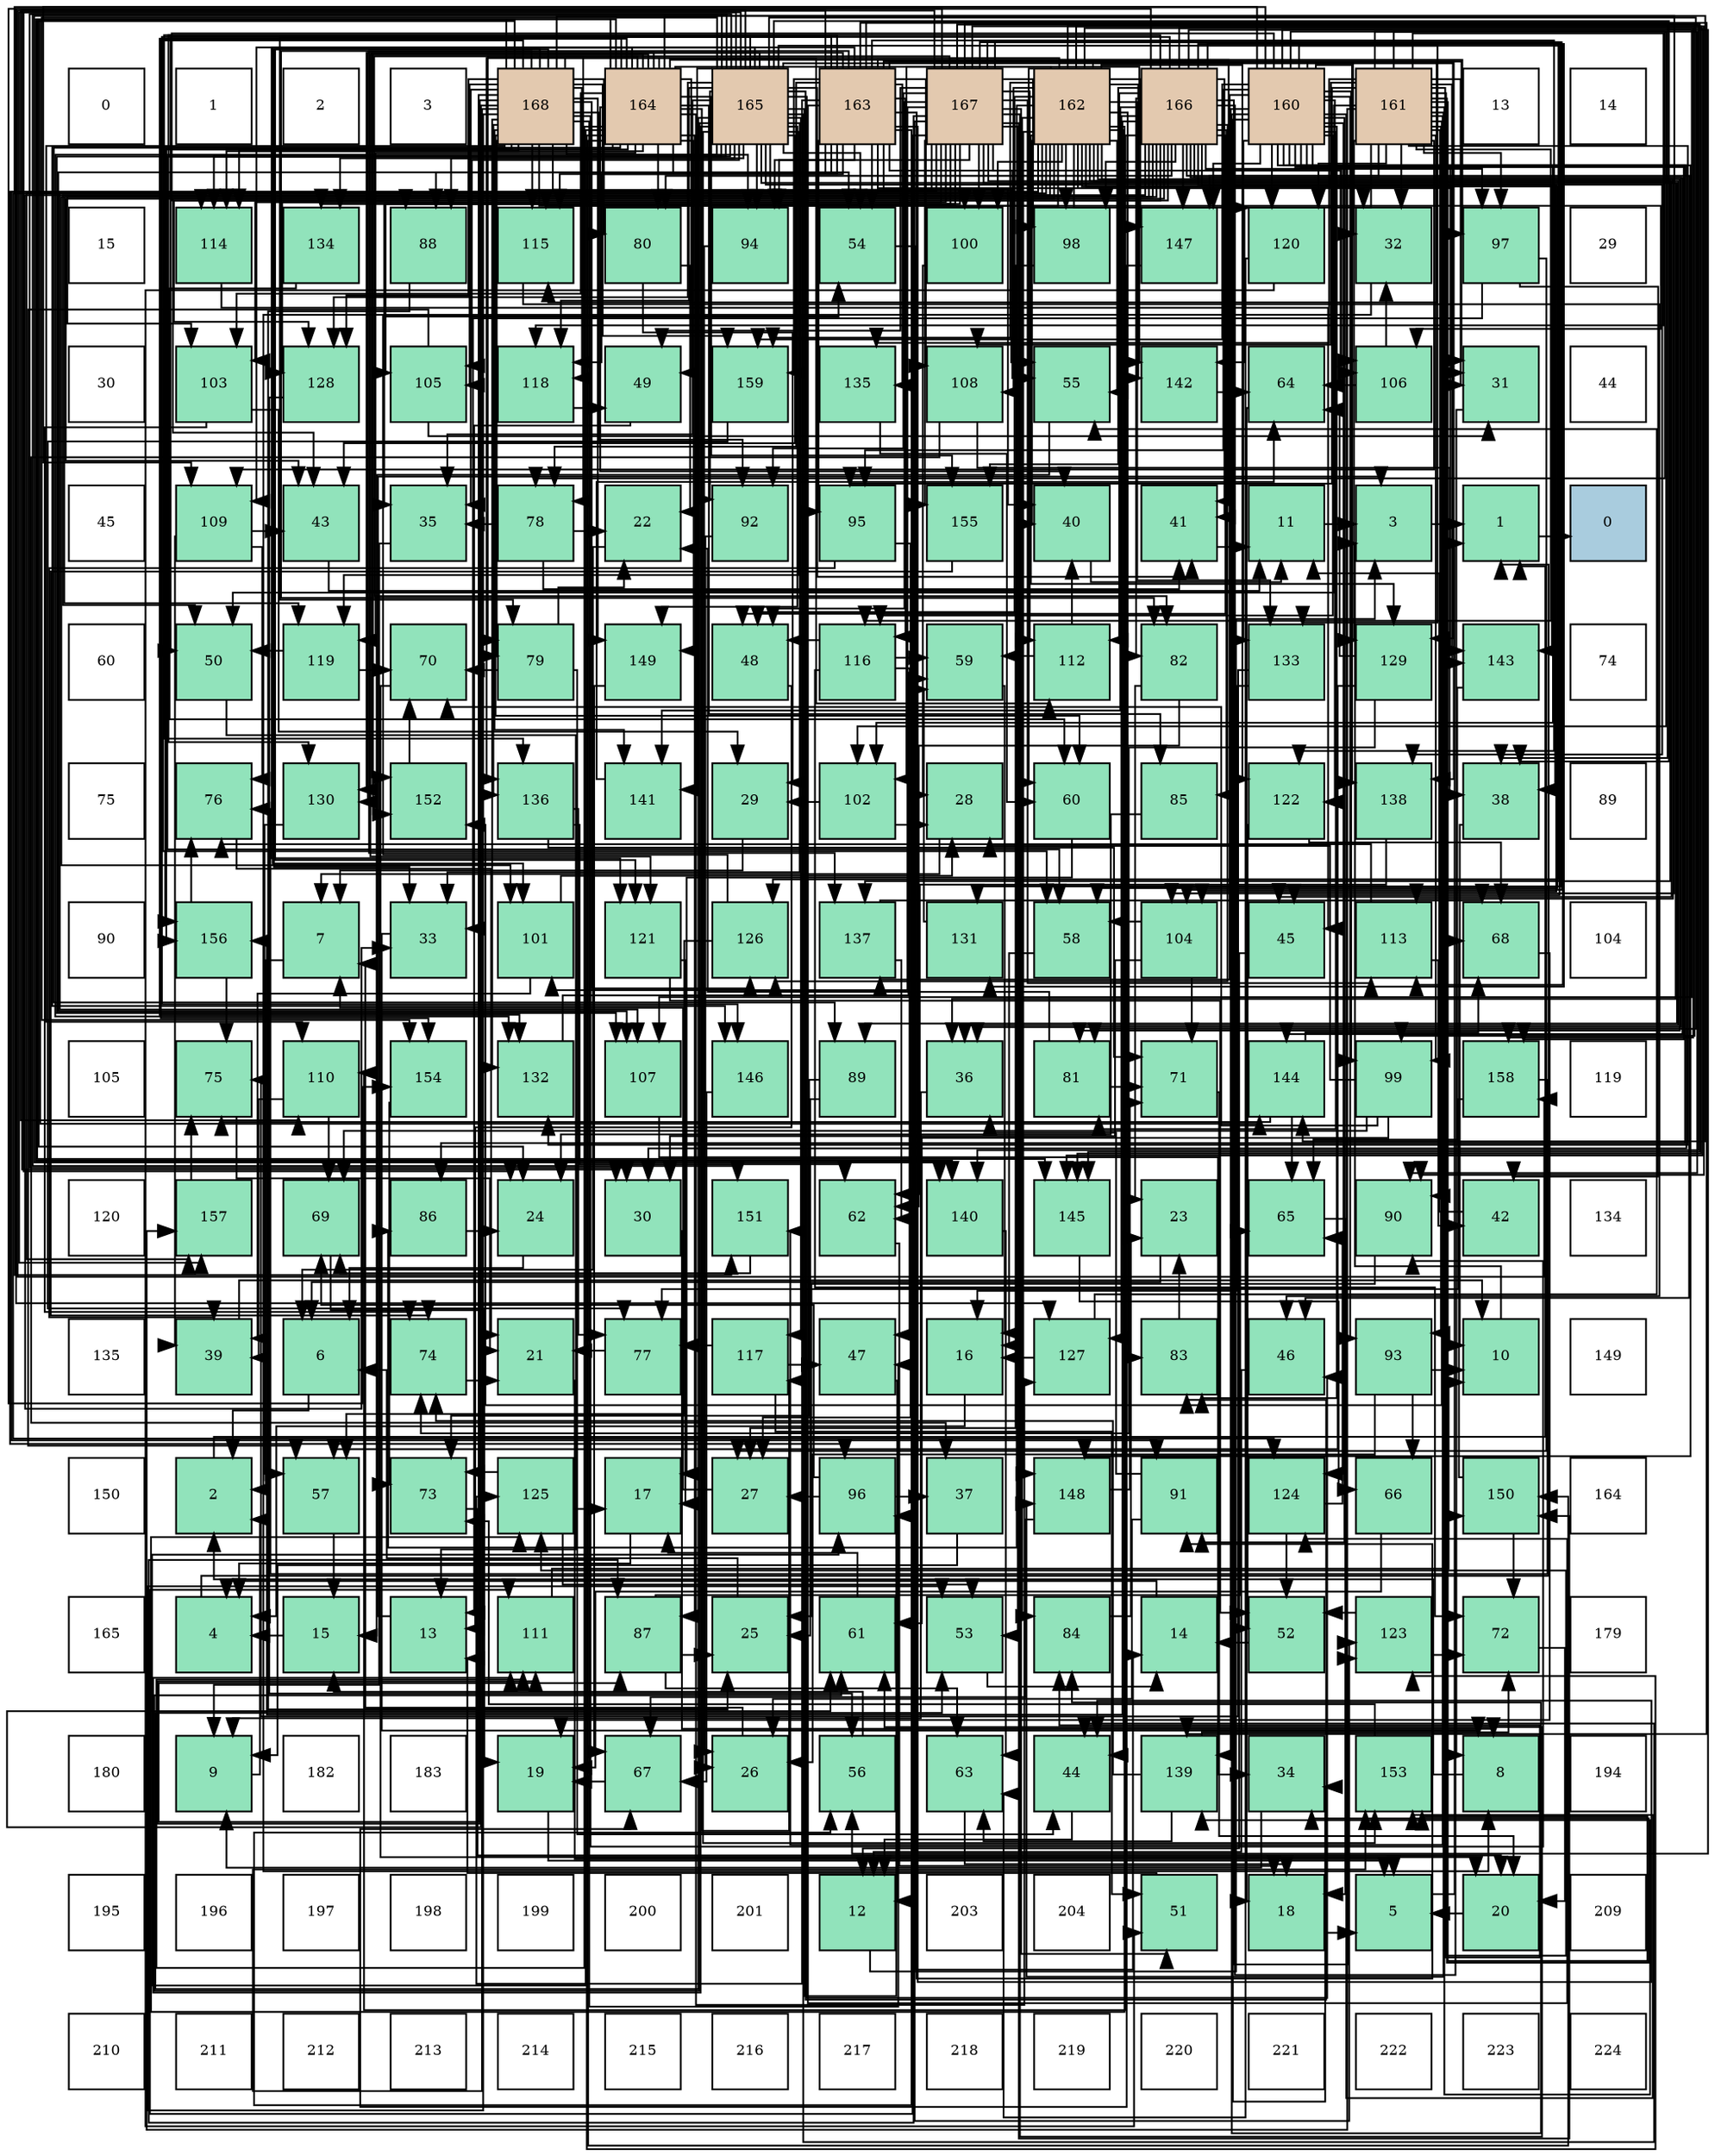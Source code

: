 digraph layout{
 rankdir=TB;
 splines=ortho;
 node [style=filled shape=square fixedsize=true width=0.6];
0[label="0", fontsize=8, fillcolor="#ffffff"];
1[label="1", fontsize=8, fillcolor="#ffffff"];
2[label="2", fontsize=8, fillcolor="#ffffff"];
3[label="3", fontsize=8, fillcolor="#ffffff"];
4[label="168", fontsize=8, fillcolor="#e3c9af"];
5[label="164", fontsize=8, fillcolor="#e3c9af"];
6[label="165", fontsize=8, fillcolor="#e3c9af"];
7[label="163", fontsize=8, fillcolor="#e3c9af"];
8[label="167", fontsize=8, fillcolor="#e3c9af"];
9[label="162", fontsize=8, fillcolor="#e3c9af"];
10[label="166", fontsize=8, fillcolor="#e3c9af"];
11[label="160", fontsize=8, fillcolor="#e3c9af"];
12[label="161", fontsize=8, fillcolor="#e3c9af"];
13[label="13", fontsize=8, fillcolor="#ffffff"];
14[label="14", fontsize=8, fillcolor="#ffffff"];
15[label="15", fontsize=8, fillcolor="#ffffff"];
16[label="114", fontsize=8, fillcolor="#91e3bb"];
17[label="134", fontsize=8, fillcolor="#91e3bb"];
18[label="88", fontsize=8, fillcolor="#91e3bb"];
19[label="115", fontsize=8, fillcolor="#91e3bb"];
20[label="80", fontsize=8, fillcolor="#91e3bb"];
21[label="94", fontsize=8, fillcolor="#91e3bb"];
22[label="54", fontsize=8, fillcolor="#91e3bb"];
23[label="100", fontsize=8, fillcolor="#91e3bb"];
24[label="98", fontsize=8, fillcolor="#91e3bb"];
25[label="147", fontsize=8, fillcolor="#91e3bb"];
26[label="120", fontsize=8, fillcolor="#91e3bb"];
27[label="32", fontsize=8, fillcolor="#91e3bb"];
28[label="97", fontsize=8, fillcolor="#91e3bb"];
29[label="29", fontsize=8, fillcolor="#ffffff"];
30[label="30", fontsize=8, fillcolor="#ffffff"];
31[label="103", fontsize=8, fillcolor="#91e3bb"];
32[label="128", fontsize=8, fillcolor="#91e3bb"];
33[label="105", fontsize=8, fillcolor="#91e3bb"];
34[label="118", fontsize=8, fillcolor="#91e3bb"];
35[label="49", fontsize=8, fillcolor="#91e3bb"];
36[label="159", fontsize=8, fillcolor="#91e3bb"];
37[label="135", fontsize=8, fillcolor="#91e3bb"];
38[label="108", fontsize=8, fillcolor="#91e3bb"];
39[label="55", fontsize=8, fillcolor="#91e3bb"];
40[label="142", fontsize=8, fillcolor="#91e3bb"];
41[label="64", fontsize=8, fillcolor="#91e3bb"];
42[label="106", fontsize=8, fillcolor="#91e3bb"];
43[label="31", fontsize=8, fillcolor="#91e3bb"];
44[label="44", fontsize=8, fillcolor="#ffffff"];
45[label="45", fontsize=8, fillcolor="#ffffff"];
46[label="109", fontsize=8, fillcolor="#91e3bb"];
47[label="43", fontsize=8, fillcolor="#91e3bb"];
48[label="35", fontsize=8, fillcolor="#91e3bb"];
49[label="78", fontsize=8, fillcolor="#91e3bb"];
50[label="22", fontsize=8, fillcolor="#91e3bb"];
51[label="92", fontsize=8, fillcolor="#91e3bb"];
52[label="95", fontsize=8, fillcolor="#91e3bb"];
53[label="155", fontsize=8, fillcolor="#91e3bb"];
54[label="40", fontsize=8, fillcolor="#91e3bb"];
55[label="41", fontsize=8, fillcolor="#91e3bb"];
56[label="11", fontsize=8, fillcolor="#91e3bb"];
57[label="3", fontsize=8, fillcolor="#91e3bb"];
58[label="1", fontsize=8, fillcolor="#91e3bb"];
59[label="0", fontsize=8, fillcolor="#a9ccde"];
60[label="60", fontsize=8, fillcolor="#ffffff"];
61[label="50", fontsize=8, fillcolor="#91e3bb"];
62[label="119", fontsize=8, fillcolor="#91e3bb"];
63[label="70", fontsize=8, fillcolor="#91e3bb"];
64[label="79", fontsize=8, fillcolor="#91e3bb"];
65[label="149", fontsize=8, fillcolor="#91e3bb"];
66[label="48", fontsize=8, fillcolor="#91e3bb"];
67[label="116", fontsize=8, fillcolor="#91e3bb"];
68[label="59", fontsize=8, fillcolor="#91e3bb"];
69[label="112", fontsize=8, fillcolor="#91e3bb"];
70[label="82", fontsize=8, fillcolor="#91e3bb"];
71[label="133", fontsize=8, fillcolor="#91e3bb"];
72[label="129", fontsize=8, fillcolor="#91e3bb"];
73[label="143", fontsize=8, fillcolor="#91e3bb"];
74[label="74", fontsize=8, fillcolor="#ffffff"];
75[label="75", fontsize=8, fillcolor="#ffffff"];
76[label="76", fontsize=8, fillcolor="#91e3bb"];
77[label="130", fontsize=8, fillcolor="#91e3bb"];
78[label="152", fontsize=8, fillcolor="#91e3bb"];
79[label="136", fontsize=8, fillcolor="#91e3bb"];
80[label="141", fontsize=8, fillcolor="#91e3bb"];
81[label="29", fontsize=8, fillcolor="#91e3bb"];
82[label="102", fontsize=8, fillcolor="#91e3bb"];
83[label="28", fontsize=8, fillcolor="#91e3bb"];
84[label="60", fontsize=8, fillcolor="#91e3bb"];
85[label="85", fontsize=8, fillcolor="#91e3bb"];
86[label="122", fontsize=8, fillcolor="#91e3bb"];
87[label="138", fontsize=8, fillcolor="#91e3bb"];
88[label="38", fontsize=8, fillcolor="#91e3bb"];
89[label="89", fontsize=8, fillcolor="#ffffff"];
90[label="90", fontsize=8, fillcolor="#ffffff"];
91[label="156", fontsize=8, fillcolor="#91e3bb"];
92[label="7", fontsize=8, fillcolor="#91e3bb"];
93[label="33", fontsize=8, fillcolor="#91e3bb"];
94[label="101", fontsize=8, fillcolor="#91e3bb"];
95[label="121", fontsize=8, fillcolor="#91e3bb"];
96[label="126", fontsize=8, fillcolor="#91e3bb"];
97[label="137", fontsize=8, fillcolor="#91e3bb"];
98[label="131", fontsize=8, fillcolor="#91e3bb"];
99[label="58", fontsize=8, fillcolor="#91e3bb"];
100[label="104", fontsize=8, fillcolor="#91e3bb"];
101[label="45", fontsize=8, fillcolor="#91e3bb"];
102[label="113", fontsize=8, fillcolor="#91e3bb"];
103[label="68", fontsize=8, fillcolor="#91e3bb"];
104[label="104", fontsize=8, fillcolor="#ffffff"];
105[label="105", fontsize=8, fillcolor="#ffffff"];
106[label="75", fontsize=8, fillcolor="#91e3bb"];
107[label="110", fontsize=8, fillcolor="#91e3bb"];
108[label="154", fontsize=8, fillcolor="#91e3bb"];
109[label="132", fontsize=8, fillcolor="#91e3bb"];
110[label="107", fontsize=8, fillcolor="#91e3bb"];
111[label="146", fontsize=8, fillcolor="#91e3bb"];
112[label="89", fontsize=8, fillcolor="#91e3bb"];
113[label="36", fontsize=8, fillcolor="#91e3bb"];
114[label="81", fontsize=8, fillcolor="#91e3bb"];
115[label="71", fontsize=8, fillcolor="#91e3bb"];
116[label="144", fontsize=8, fillcolor="#91e3bb"];
117[label="99", fontsize=8, fillcolor="#91e3bb"];
118[label="158", fontsize=8, fillcolor="#91e3bb"];
119[label="119", fontsize=8, fillcolor="#ffffff"];
120[label="120", fontsize=8, fillcolor="#ffffff"];
121[label="157", fontsize=8, fillcolor="#91e3bb"];
122[label="69", fontsize=8, fillcolor="#91e3bb"];
123[label="86", fontsize=8, fillcolor="#91e3bb"];
124[label="24", fontsize=8, fillcolor="#91e3bb"];
125[label="30", fontsize=8, fillcolor="#91e3bb"];
126[label="151", fontsize=8, fillcolor="#91e3bb"];
127[label="62", fontsize=8, fillcolor="#91e3bb"];
128[label="140", fontsize=8, fillcolor="#91e3bb"];
129[label="145", fontsize=8, fillcolor="#91e3bb"];
130[label="23", fontsize=8, fillcolor="#91e3bb"];
131[label="65", fontsize=8, fillcolor="#91e3bb"];
132[label="90", fontsize=8, fillcolor="#91e3bb"];
133[label="42", fontsize=8, fillcolor="#91e3bb"];
134[label="134", fontsize=8, fillcolor="#ffffff"];
135[label="135", fontsize=8, fillcolor="#ffffff"];
136[label="39", fontsize=8, fillcolor="#91e3bb"];
137[label="6", fontsize=8, fillcolor="#91e3bb"];
138[label="74", fontsize=8, fillcolor="#91e3bb"];
139[label="21", fontsize=8, fillcolor="#91e3bb"];
140[label="77", fontsize=8, fillcolor="#91e3bb"];
141[label="117", fontsize=8, fillcolor="#91e3bb"];
142[label="47", fontsize=8, fillcolor="#91e3bb"];
143[label="16", fontsize=8, fillcolor="#91e3bb"];
144[label="127", fontsize=8, fillcolor="#91e3bb"];
145[label="83", fontsize=8, fillcolor="#91e3bb"];
146[label="46", fontsize=8, fillcolor="#91e3bb"];
147[label="93", fontsize=8, fillcolor="#91e3bb"];
148[label="10", fontsize=8, fillcolor="#91e3bb"];
149[label="149", fontsize=8, fillcolor="#ffffff"];
150[label="150", fontsize=8, fillcolor="#ffffff"];
151[label="2", fontsize=8, fillcolor="#91e3bb"];
152[label="57", fontsize=8, fillcolor="#91e3bb"];
153[label="73", fontsize=8, fillcolor="#91e3bb"];
154[label="125", fontsize=8, fillcolor="#91e3bb"];
155[label="17", fontsize=8, fillcolor="#91e3bb"];
156[label="27", fontsize=8, fillcolor="#91e3bb"];
157[label="96", fontsize=8, fillcolor="#91e3bb"];
158[label="37", fontsize=8, fillcolor="#91e3bb"];
159[label="148", fontsize=8, fillcolor="#91e3bb"];
160[label="91", fontsize=8, fillcolor="#91e3bb"];
161[label="124", fontsize=8, fillcolor="#91e3bb"];
162[label="66", fontsize=8, fillcolor="#91e3bb"];
163[label="150", fontsize=8, fillcolor="#91e3bb"];
164[label="164", fontsize=8, fillcolor="#ffffff"];
165[label="165", fontsize=8, fillcolor="#ffffff"];
166[label="4", fontsize=8, fillcolor="#91e3bb"];
167[label="15", fontsize=8, fillcolor="#91e3bb"];
168[label="13", fontsize=8, fillcolor="#91e3bb"];
169[label="111", fontsize=8, fillcolor="#91e3bb"];
170[label="87", fontsize=8, fillcolor="#91e3bb"];
171[label="25", fontsize=8, fillcolor="#91e3bb"];
172[label="61", fontsize=8, fillcolor="#91e3bb"];
173[label="53", fontsize=8, fillcolor="#91e3bb"];
174[label="84", fontsize=8, fillcolor="#91e3bb"];
175[label="14", fontsize=8, fillcolor="#91e3bb"];
176[label="52", fontsize=8, fillcolor="#91e3bb"];
177[label="123", fontsize=8, fillcolor="#91e3bb"];
178[label="72", fontsize=8, fillcolor="#91e3bb"];
179[label="179", fontsize=8, fillcolor="#ffffff"];
180[label="180", fontsize=8, fillcolor="#ffffff"];
181[label="9", fontsize=8, fillcolor="#91e3bb"];
182[label="182", fontsize=8, fillcolor="#ffffff"];
183[label="183", fontsize=8, fillcolor="#ffffff"];
184[label="19", fontsize=8, fillcolor="#91e3bb"];
185[label="67", fontsize=8, fillcolor="#91e3bb"];
186[label="26", fontsize=8, fillcolor="#91e3bb"];
187[label="56", fontsize=8, fillcolor="#91e3bb"];
188[label="63", fontsize=8, fillcolor="#91e3bb"];
189[label="44", fontsize=8, fillcolor="#91e3bb"];
190[label="139", fontsize=8, fillcolor="#91e3bb"];
191[label="34", fontsize=8, fillcolor="#91e3bb"];
192[label="153", fontsize=8, fillcolor="#91e3bb"];
193[label="8", fontsize=8, fillcolor="#91e3bb"];
194[label="194", fontsize=8, fillcolor="#ffffff"];
195[label="195", fontsize=8, fillcolor="#ffffff"];
196[label="196", fontsize=8, fillcolor="#ffffff"];
197[label="197", fontsize=8, fillcolor="#ffffff"];
198[label="198", fontsize=8, fillcolor="#ffffff"];
199[label="199", fontsize=8, fillcolor="#ffffff"];
200[label="200", fontsize=8, fillcolor="#ffffff"];
201[label="201", fontsize=8, fillcolor="#ffffff"];
202[label="12", fontsize=8, fillcolor="#91e3bb"];
203[label="203", fontsize=8, fillcolor="#ffffff"];
204[label="204", fontsize=8, fillcolor="#ffffff"];
205[label="51", fontsize=8, fillcolor="#91e3bb"];
206[label="18", fontsize=8, fillcolor="#91e3bb"];
207[label="5", fontsize=8, fillcolor="#91e3bb"];
208[label="20", fontsize=8, fillcolor="#91e3bb"];
209[label="209", fontsize=8, fillcolor="#ffffff"];
210[label="210", fontsize=8, fillcolor="#ffffff"];
211[label="211", fontsize=8, fillcolor="#ffffff"];
212[label="212", fontsize=8, fillcolor="#ffffff"];
213[label="213", fontsize=8, fillcolor="#ffffff"];
214[label="214", fontsize=8, fillcolor="#ffffff"];
215[label="215", fontsize=8, fillcolor="#ffffff"];
216[label="216", fontsize=8, fillcolor="#ffffff"];
217[label="217", fontsize=8, fillcolor="#ffffff"];
218[label="218", fontsize=8, fillcolor="#ffffff"];
219[label="219", fontsize=8, fillcolor="#ffffff"];
220[label="220", fontsize=8, fillcolor="#ffffff"];
221[label="221", fontsize=8, fillcolor="#ffffff"];
222[label="222", fontsize=8, fillcolor="#ffffff"];
223[label="223", fontsize=8, fillcolor="#ffffff"];
224[label="224", fontsize=8, fillcolor="#ffffff"];
edge [constraint=false, style=vis];58 -> 59;
151 -> 58;
57 -> 58;
166 -> 58;
207 -> 58;
137 -> 151;
92 -> 151;
193 -> 151;
181 -> 151;
148 -> 57;
56 -> 57;
202 -> 57;
168 -> 57;
175 -> 166;
167 -> 166;
143 -> 166;
155 -> 166;
206 -> 207;
184 -> 207;
208 -> 207;
139 -> 207;
50 -> 137;
130 -> 137;
124 -> 137;
171 -> 137;
186 -> 92;
156 -> 92;
83 -> 92;
81 -> 92;
125 -> 193;
43 -> 193;
27 -> 193;
93 -> 193;
191 -> 181;
48 -> 181;
113 -> 181;
158 -> 181;
88 -> 148;
136 -> 148;
54 -> 56;
55 -> 56;
133 -> 56;
47 -> 56;
189 -> 202;
101 -> 202;
146 -> 202;
142 -> 202;
66 -> 168;
35 -> 168;
61 -> 168;
205 -> 168;
176 -> 175;
173 -> 175;
22 -> 175;
39 -> 167;
187 -> 167;
152 -> 167;
99 -> 143;
68 -> 143;
84 -> 155;
172 -> 155;
127 -> 206;
188 -> 206;
41 -> 206;
131 -> 206;
162 -> 184;
185 -> 184;
103 -> 184;
122 -> 184;
63 -> 208;
115 -> 208;
178 -> 208;
153 -> 208;
138 -> 139;
106 -> 139;
76 -> 139;
140 -> 139;
49 -> 50;
49 -> 48;
49 -> 55;
64 -> 50;
64 -> 189;
64 -> 63;
20 -> 50;
20 -> 81;
114 -> 50;
114 -> 115;
70 -> 130;
70 -> 127;
145 -> 130;
174 -> 130;
85 -> 124;
123 -> 124;
170 -> 171;
170 -> 188;
170 -> 131;
18 -> 171;
112 -> 171;
112 -> 153;
132 -> 171;
160 -> 186;
160 -> 113;
51 -> 186;
147 -> 148;
147 -> 186;
147 -> 162;
21 -> 186;
52 -> 156;
52 -> 136;
157 -> 156;
157 -> 158;
157 -> 122;
28 -> 156;
28 -> 93;
28 -> 133;
24 -> 156;
117 -> 83;
117 -> 172;
117 -> 122;
117 -> 63;
23 -> 83;
94 -> 83;
94 -> 136;
82 -> 83;
82 -> 81;
31 -> 81;
31 -> 138;
100 -> 125;
100 -> 99;
100 -> 115;
33 -> 43;
33 -> 152;
42 -> 27;
42 -> 41;
110 -> 191;
38 -> 158;
38 -> 88;
46 -> 136;
46 -> 47;
46 -> 76;
107 -> 136;
107 -> 122;
169 -> 148;
69 -> 54;
69 -> 68;
102 -> 133;
102 -> 76;
16 -> 101;
19 -> 146;
67 -> 142;
67 -> 66;
67 -> 68;
67 -> 178;
141 -> 142;
141 -> 205;
141 -> 140;
34 -> 35;
62 -> 61;
62 -> 63;
26 -> 205;
26 -> 188;
95 -> 155;
95 -> 176;
86 -> 176;
86 -> 103;
177 -> 176;
177 -> 178;
161 -> 176;
161 -> 131;
154 -> 155;
154 -> 173;
154 -> 153;
96 -> 22;
96 -> 152;
144 -> 143;
144 -> 39;
32 -> 187;
72 -> 152;
72 -> 41;
72 -> 138;
77 -> 152;
98 -> 68;
109 -> 68;
71 -> 143;
71 -> 106;
17 -> 84;
37 -> 84;
79 -> 127;
79 -> 115;
79 -> 140;
97 -> 127;
97 -> 103;
87 -> 127;
190 -> 188;
190 -> 178;
190 -> 138;
128 -> 188;
80 -> 41;
40 -> 41;
73 -> 131;
116 -> 131;
116 -> 103;
116 -> 106;
129 -> 162;
111 -> 185;
25 -> 185;
159 -> 185;
159 -> 115;
65 -> 185;
163 -> 103;
163 -> 178;
126 -> 122;
78 -> 63;
192 -> 153;
108 -> 153;
53 -> 138;
91 -> 106;
91 -> 76;
121 -> 106;
118 -> 76;
118 -> 140;
36 -> 140;
11 -> 125;
11 -> 191;
11 -> 101;
11 -> 187;
11 -> 114;
11 -> 145;
11 -> 174;
11 -> 123;
11 -> 18;
11 -> 132;
11 -> 160;
11 -> 147;
11 -> 52;
11 -> 28;
11 -> 117;
11 -> 82;
11 -> 46;
11 -> 19;
11 -> 67;
11 -> 26;
11 -> 86;
11 -> 161;
11 -> 71;
11 -> 97;
11 -> 87;
11 -> 190;
11 -> 73;
11 -> 25;
11 -> 159;
11 -> 126;
11 -> 192;
11 -> 118;
11 -> 36;
12 -> 43;
12 -> 27;
12 -> 191;
12 -> 61;
12 -> 49;
12 -> 174;
12 -> 132;
12 -> 147;
12 -> 52;
12 -> 28;
12 -> 117;
12 -> 82;
12 -> 38;
12 -> 46;
12 -> 67;
12 -> 34;
12 -> 26;
12 -> 154;
12 -> 72;
12 -> 109;
12 -> 37;
12 -> 190;
12 -> 40;
12 -> 73;
12 -> 25;
12 -> 159;
12 -> 126;
12 -> 78;
12 -> 192;
12 -> 121;
9 -> 43;
9 -> 54;
9 -> 47;
9 -> 189;
9 -> 101;
9 -> 66;
9 -> 61;
9 -> 39;
9 -> 99;
9 -> 84;
9 -> 49;
9 -> 114;
9 -> 145;
9 -> 174;
9 -> 123;
9 -> 132;
9 -> 160;
9 -> 24;
9 -> 23;
9 -> 82;
9 -> 38;
9 -> 102;
9 -> 19;
9 -> 26;
9 -> 86;
9 -> 161;
9 -> 154;
9 -> 72;
9 -> 71;
9 -> 97;
9 -> 87;
9 -> 40;
9 -> 73;
9 -> 129;
9 -> 25;
9 -> 159;
9 -> 121;
9 -> 118;
9 -> 36;
7 -> 125;
7 -> 43;
7 -> 27;
7 -> 54;
7 -> 189;
7 -> 61;
7 -> 22;
7 -> 39;
7 -> 187;
7 -> 49;
7 -> 18;
7 -> 160;
7 -> 21;
7 -> 52;
7 -> 28;
7 -> 117;
7 -> 110;
7 -> 38;
7 -> 46;
7 -> 19;
7 -> 67;
7 -> 34;
7 -> 86;
7 -> 161;
7 -> 154;
7 -> 72;
7 -> 77;
7 -> 37;
7 -> 97;
7 -> 190;
7 -> 78;
7 -> 36;
5 -> 54;
5 -> 55;
5 -> 35;
5 -> 22;
5 -> 99;
5 -> 20;
5 -> 70;
5 -> 85;
5 -> 170;
5 -> 112;
5 -> 157;
5 -> 94;
5 -> 31;
5 -> 169;
5 -> 16;
5 -> 141;
5 -> 62;
5 -> 95;
5 -> 177;
5 -> 144;
5 -> 77;
5 -> 109;
5 -> 79;
5 -> 128;
5 -> 40;
5 -> 116;
5 -> 129;
5 -> 111;
5 -> 65;
5 -> 163;
5 -> 78;
5 -> 53;
5 -> 91;
6 -> 124;
6 -> 125;
6 -> 27;
6 -> 93;
6 -> 48;
6 -> 113;
6 -> 88;
6 -> 55;
6 -> 47;
6 -> 189;
6 -> 146;
6 -> 173;
6 -> 22;
6 -> 39;
6 -> 99;
6 -> 172;
6 -> 114;
6 -> 145;
6 -> 18;
6 -> 51;
6 -> 21;
6 -> 157;
6 -> 33;
6 -> 110;
6 -> 169;
6 -> 16;
6 -> 141;
6 -> 34;
6 -> 62;
6 -> 95;
6 -> 32;
6 -> 77;
6 -> 109;
6 -> 71;
6 -> 17;
6 -> 87;
6 -> 128;
6 -> 80;
6 -> 111;
6 -> 65;
6 -> 126;
6 -> 192;
6 -> 108;
6 -> 121;
6 -> 118;
10 -> 93;
10 -> 113;
10 -> 88;
10 -> 55;
10 -> 47;
10 -> 146;
10 -> 66;
10 -> 64;
10 -> 20;
10 -> 70;
10 -> 85;
10 -> 24;
10 -> 94;
10 -> 31;
10 -> 100;
10 -> 42;
10 -> 110;
10 -> 107;
10 -> 69;
10 -> 102;
10 -> 16;
10 -> 62;
10 -> 177;
10 -> 96;
10 -> 144;
10 -> 32;
10 -> 98;
10 -> 79;
10 -> 80;
10 -> 116;
10 -> 129;
10 -> 25;
10 -> 163;
10 -> 108;
10 -> 53;
10 -> 91;
8 -> 48;
8 -> 113;
8 -> 88;
8 -> 66;
8 -> 35;
8 -> 205;
8 -> 173;
8 -> 172;
8 -> 64;
8 -> 170;
8 -> 112;
8 -> 51;
8 -> 21;
8 -> 157;
8 -> 24;
8 -> 23;
8 -> 94;
8 -> 31;
8 -> 100;
8 -> 33;
8 -> 42;
8 -> 110;
8 -> 107;
8 -> 169;
8 -> 69;
8 -> 102;
8 -> 177;
8 -> 96;
8 -> 144;
8 -> 32;
8 -> 98;
8 -> 17;
8 -> 128;
8 -> 129;
8 -> 163;
8 -> 53;
4 -> 124;
4 -> 93;
4 -> 48;
4 -> 142;
4 -> 173;
4 -> 84;
4 -> 172;
4 -> 64;
4 -> 20;
4 -> 70;
4 -> 170;
4 -> 132;
4 -> 51;
4 -> 21;
4 -> 23;
4 -> 100;
4 -> 33;
4 -> 42;
4 -> 107;
4 -> 169;
4 -> 69;
4 -> 16;
4 -> 19;
4 -> 34;
4 -> 95;
4 -> 96;
4 -> 32;
4 -> 109;
4 -> 79;
4 -> 80;
4 -> 116;
4 -> 65;
4 -> 192;
4 -> 108;
4 -> 91;
4 -> 36;
edge [constraint=true, style=invis];
0 -> 15 -> 30 -> 45 -> 60 -> 75 -> 90 -> 105 -> 120 -> 135 -> 150 -> 165 -> 180 -> 195 -> 210;
1 -> 16 -> 31 -> 46 -> 61 -> 76 -> 91 -> 106 -> 121 -> 136 -> 151 -> 166 -> 181 -> 196 -> 211;
2 -> 17 -> 32 -> 47 -> 62 -> 77 -> 92 -> 107 -> 122 -> 137 -> 152 -> 167 -> 182 -> 197 -> 212;
3 -> 18 -> 33 -> 48 -> 63 -> 78 -> 93 -> 108 -> 123 -> 138 -> 153 -> 168 -> 183 -> 198 -> 213;
4 -> 19 -> 34 -> 49 -> 64 -> 79 -> 94 -> 109 -> 124 -> 139 -> 154 -> 169 -> 184 -> 199 -> 214;
5 -> 20 -> 35 -> 50 -> 65 -> 80 -> 95 -> 110 -> 125 -> 140 -> 155 -> 170 -> 185 -> 200 -> 215;
6 -> 21 -> 36 -> 51 -> 66 -> 81 -> 96 -> 111 -> 126 -> 141 -> 156 -> 171 -> 186 -> 201 -> 216;
7 -> 22 -> 37 -> 52 -> 67 -> 82 -> 97 -> 112 -> 127 -> 142 -> 157 -> 172 -> 187 -> 202 -> 217;
8 -> 23 -> 38 -> 53 -> 68 -> 83 -> 98 -> 113 -> 128 -> 143 -> 158 -> 173 -> 188 -> 203 -> 218;
9 -> 24 -> 39 -> 54 -> 69 -> 84 -> 99 -> 114 -> 129 -> 144 -> 159 -> 174 -> 189 -> 204 -> 219;
10 -> 25 -> 40 -> 55 -> 70 -> 85 -> 100 -> 115 -> 130 -> 145 -> 160 -> 175 -> 190 -> 205 -> 220;
11 -> 26 -> 41 -> 56 -> 71 -> 86 -> 101 -> 116 -> 131 -> 146 -> 161 -> 176 -> 191 -> 206 -> 221;
12 -> 27 -> 42 -> 57 -> 72 -> 87 -> 102 -> 117 -> 132 -> 147 -> 162 -> 177 -> 192 -> 207 -> 222;
13 -> 28 -> 43 -> 58 -> 73 -> 88 -> 103 -> 118 -> 133 -> 148 -> 163 -> 178 -> 193 -> 208 -> 223;
14 -> 29 -> 44 -> 59 -> 74 -> 89 -> 104 -> 119 -> 134 -> 149 -> 164 -> 179 -> 194 -> 209 -> 224;
rank = same {0 -> 1 -> 2 -> 3 -> 4 -> 5 -> 6 -> 7 -> 8 -> 9 -> 10 -> 11 -> 12 -> 13 -> 14};
rank = same {15 -> 16 -> 17 -> 18 -> 19 -> 20 -> 21 -> 22 -> 23 -> 24 -> 25 -> 26 -> 27 -> 28 -> 29};
rank = same {30 -> 31 -> 32 -> 33 -> 34 -> 35 -> 36 -> 37 -> 38 -> 39 -> 40 -> 41 -> 42 -> 43 -> 44};
rank = same {45 -> 46 -> 47 -> 48 -> 49 -> 50 -> 51 -> 52 -> 53 -> 54 -> 55 -> 56 -> 57 -> 58 -> 59};
rank = same {60 -> 61 -> 62 -> 63 -> 64 -> 65 -> 66 -> 67 -> 68 -> 69 -> 70 -> 71 -> 72 -> 73 -> 74};
rank = same {75 -> 76 -> 77 -> 78 -> 79 -> 80 -> 81 -> 82 -> 83 -> 84 -> 85 -> 86 -> 87 -> 88 -> 89};
rank = same {90 -> 91 -> 92 -> 93 -> 94 -> 95 -> 96 -> 97 -> 98 -> 99 -> 100 -> 101 -> 102 -> 103 -> 104};
rank = same {105 -> 106 -> 107 -> 108 -> 109 -> 110 -> 111 -> 112 -> 113 -> 114 -> 115 -> 116 -> 117 -> 118 -> 119};
rank = same {120 -> 121 -> 122 -> 123 -> 124 -> 125 -> 126 -> 127 -> 128 -> 129 -> 130 -> 131 -> 132 -> 133 -> 134};
rank = same {135 -> 136 -> 137 -> 138 -> 139 -> 140 -> 141 -> 142 -> 143 -> 144 -> 145 -> 146 -> 147 -> 148 -> 149};
rank = same {150 -> 151 -> 152 -> 153 -> 154 -> 155 -> 156 -> 157 -> 158 -> 159 -> 160 -> 161 -> 162 -> 163 -> 164};
rank = same {165 -> 166 -> 167 -> 168 -> 169 -> 170 -> 171 -> 172 -> 173 -> 174 -> 175 -> 176 -> 177 -> 178 -> 179};
rank = same {180 -> 181 -> 182 -> 183 -> 184 -> 185 -> 186 -> 187 -> 188 -> 189 -> 190 -> 191 -> 192 -> 193 -> 194};
rank = same {195 -> 196 -> 197 -> 198 -> 199 -> 200 -> 201 -> 202 -> 203 -> 204 -> 205 -> 206 -> 207 -> 208 -> 209};
rank = same {210 -> 211 -> 212 -> 213 -> 214 -> 215 -> 216 -> 217 -> 218 -> 219 -> 220 -> 221 -> 222 -> 223 -> 224};
}